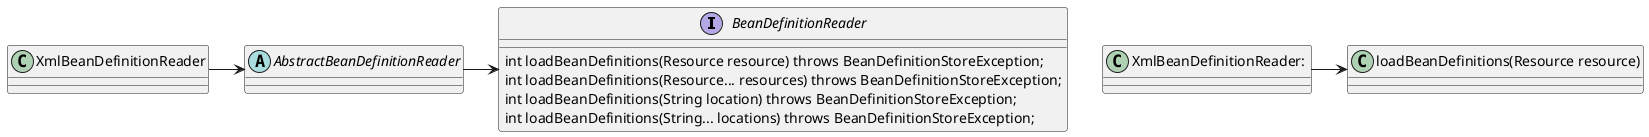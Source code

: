 @startuml

/'读取XML资源,转化为BeanDefinition'/
interface BeanDefinitionReader {
  	int loadBeanDefinitions(Resource resource) throws BeanDefinitionStoreException;
    int loadBeanDefinitions(Resource... resources) throws BeanDefinitionStoreException;
    int loadBeanDefinitions(String location) throws BeanDefinitionStoreException;
    int loadBeanDefinitions(String... locations) throws BeanDefinitionStoreException;
}

abstract class AbstractBeanDefinitionReader
class XmlBeanDefinitionReader

XmlBeanDefinitionReader -> AbstractBeanDefinitionReader
AbstractBeanDefinitionReader -> BeanDefinitionReader


/'XmlBeanDefinitionReader读取xml文件转换为BeanDefinition'/

"XmlBeanDefinitionReader: " -> "loadBeanDefinitions(Resource resource)"


@enduml